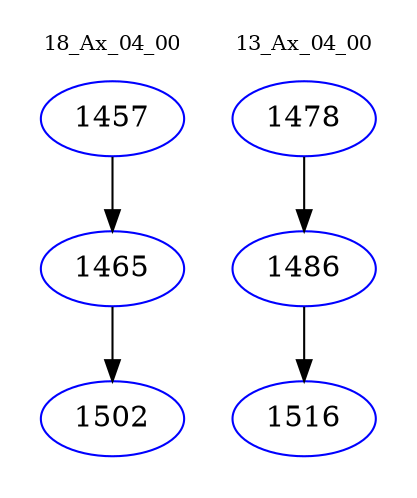 digraph{
subgraph cluster_0 {
color = white
label = "18_Ax_04_00";
fontsize=10;
T0_1457 [label="1457", color="blue"]
T0_1457 -> T0_1465 [color="black"]
T0_1465 [label="1465", color="blue"]
T0_1465 -> T0_1502 [color="black"]
T0_1502 [label="1502", color="blue"]
}
subgraph cluster_1 {
color = white
label = "13_Ax_04_00";
fontsize=10;
T1_1478 [label="1478", color="blue"]
T1_1478 -> T1_1486 [color="black"]
T1_1486 [label="1486", color="blue"]
T1_1486 -> T1_1516 [color="black"]
T1_1516 [label="1516", color="blue"]
}
}
